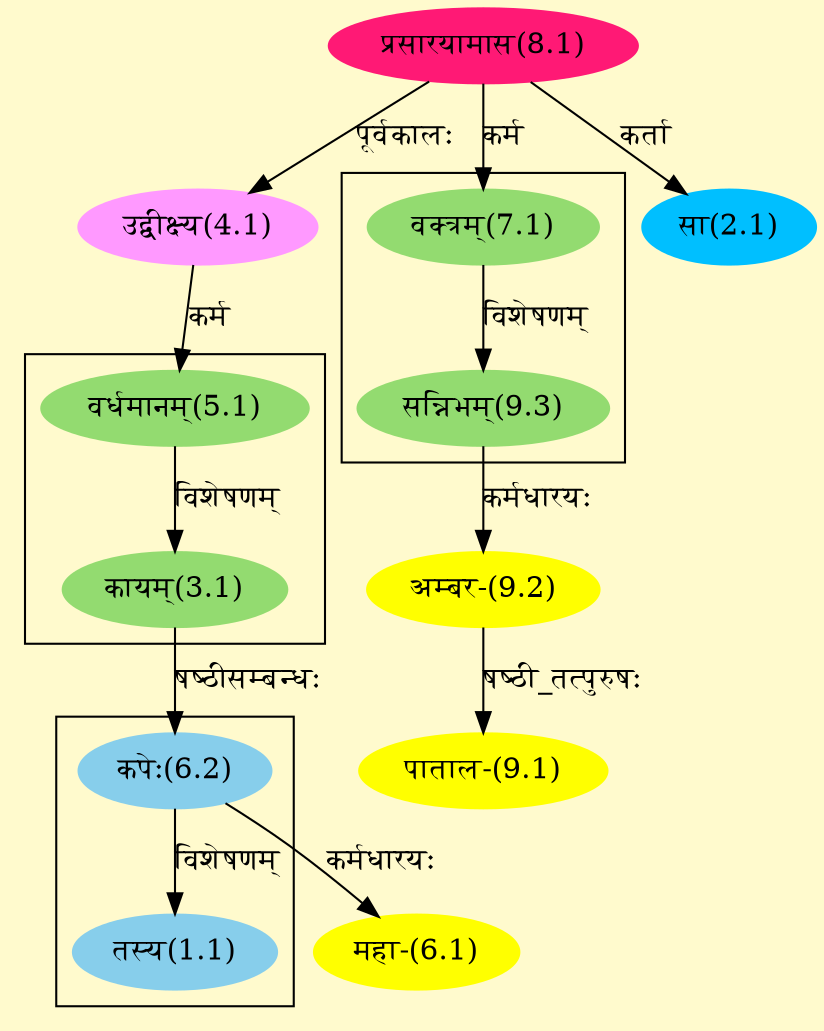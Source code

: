 digraph G{
rankdir=BT;
 compound=true;
 bgcolor="lemonchiffon1";

subgraph cluster_1{
Node1_1 [style=filled, color="#87CEEB" label = "तस्य(1.1)"]
Node6_2 [style=filled, color="#87CEEB" label = "कपेः(6.2)"]

}

subgraph cluster_2{
Node3_1 [style=filled, color="#93DB70" label = "कायम्(3.1)"]
Node5_1 [style=filled, color="#93DB70" label = "वर्धमानम्(5.1)"]

}

subgraph cluster_3{
Node9_3 [style=filled, color="#93DB70" label = "सन्निभम्(9.3)"]
Node7_1 [style=filled, color="#93DB70" label = "वक्त्रम्(7.1)"]

}
Node2_1 [style=filled, color="#00BFFF" label = "सा(2.1)"]
Node8_1 [style=filled, color="#FF1975" label = "प्रसारयामास(8.1)"]
Node4_1 [style=filled, color="#FF99FF" label = "उद्वीक्ष्य(4.1)"]
Node5_1 [style=filled, color="#93DB70" label = "वर्धमानम्(5.1)"]
Node6_1 [style=filled, color="#FFFF00" label = "महा-(6.1)"]
Node6_2 [style=filled, color="#87CEEB" label = "कपेः(6.2)"]
Node3_1 [style=filled, color="#93DB70" label = "कायम्(3.1)"]
Node7_1 [style=filled, color="#93DB70" label = "वक्त्रम्(7.1)"]
Node [style=filled, color="" label = "()"]
Node9_1 [style=filled, color="#FFFF00" label = "पाताल-(9.1)"]
Node9_2 [style=filled, color="#FFFF00" label = "अम्बर-(9.2)"]
Node9_3 [style=filled, color="#93DB70" label = "सन्निभम्(9.3)"]
/* Start of Relations section */

Node1_1 -> Node6_2 [  label="विशेषणम्"  dir="back" ]
Node2_1 -> Node8_1 [  label="कर्ता"  dir="back" ]
Node3_1 -> Node5_1 [  label="विशेषणम्"  dir="back" ]
Node4_1 -> Node8_1 [  label="पूर्वकालः"  dir="back" ]
Node5_1 -> Node4_1 [  label="कर्म"  dir="back" ]
Node6_1 -> Node6_2 [  label="कर्मधारयः"  dir="back" ]
Node6_2 -> Node3_1 [  label="षष्ठीसम्बन्धः"  dir="back" ]
Node7_1 -> Node8_1 [  label="कर्म"  dir="back" ]
Node9_1 -> Node9_2 [  label="षष्ठी_तत्पुरुषः"  dir="back" ]
Node9_2 -> Node9_3 [  label="कर्मधारयः"  dir="back" ]
Node9_3 -> Node7_1 [  label="विशेषणम्"  dir="back" ]
}
